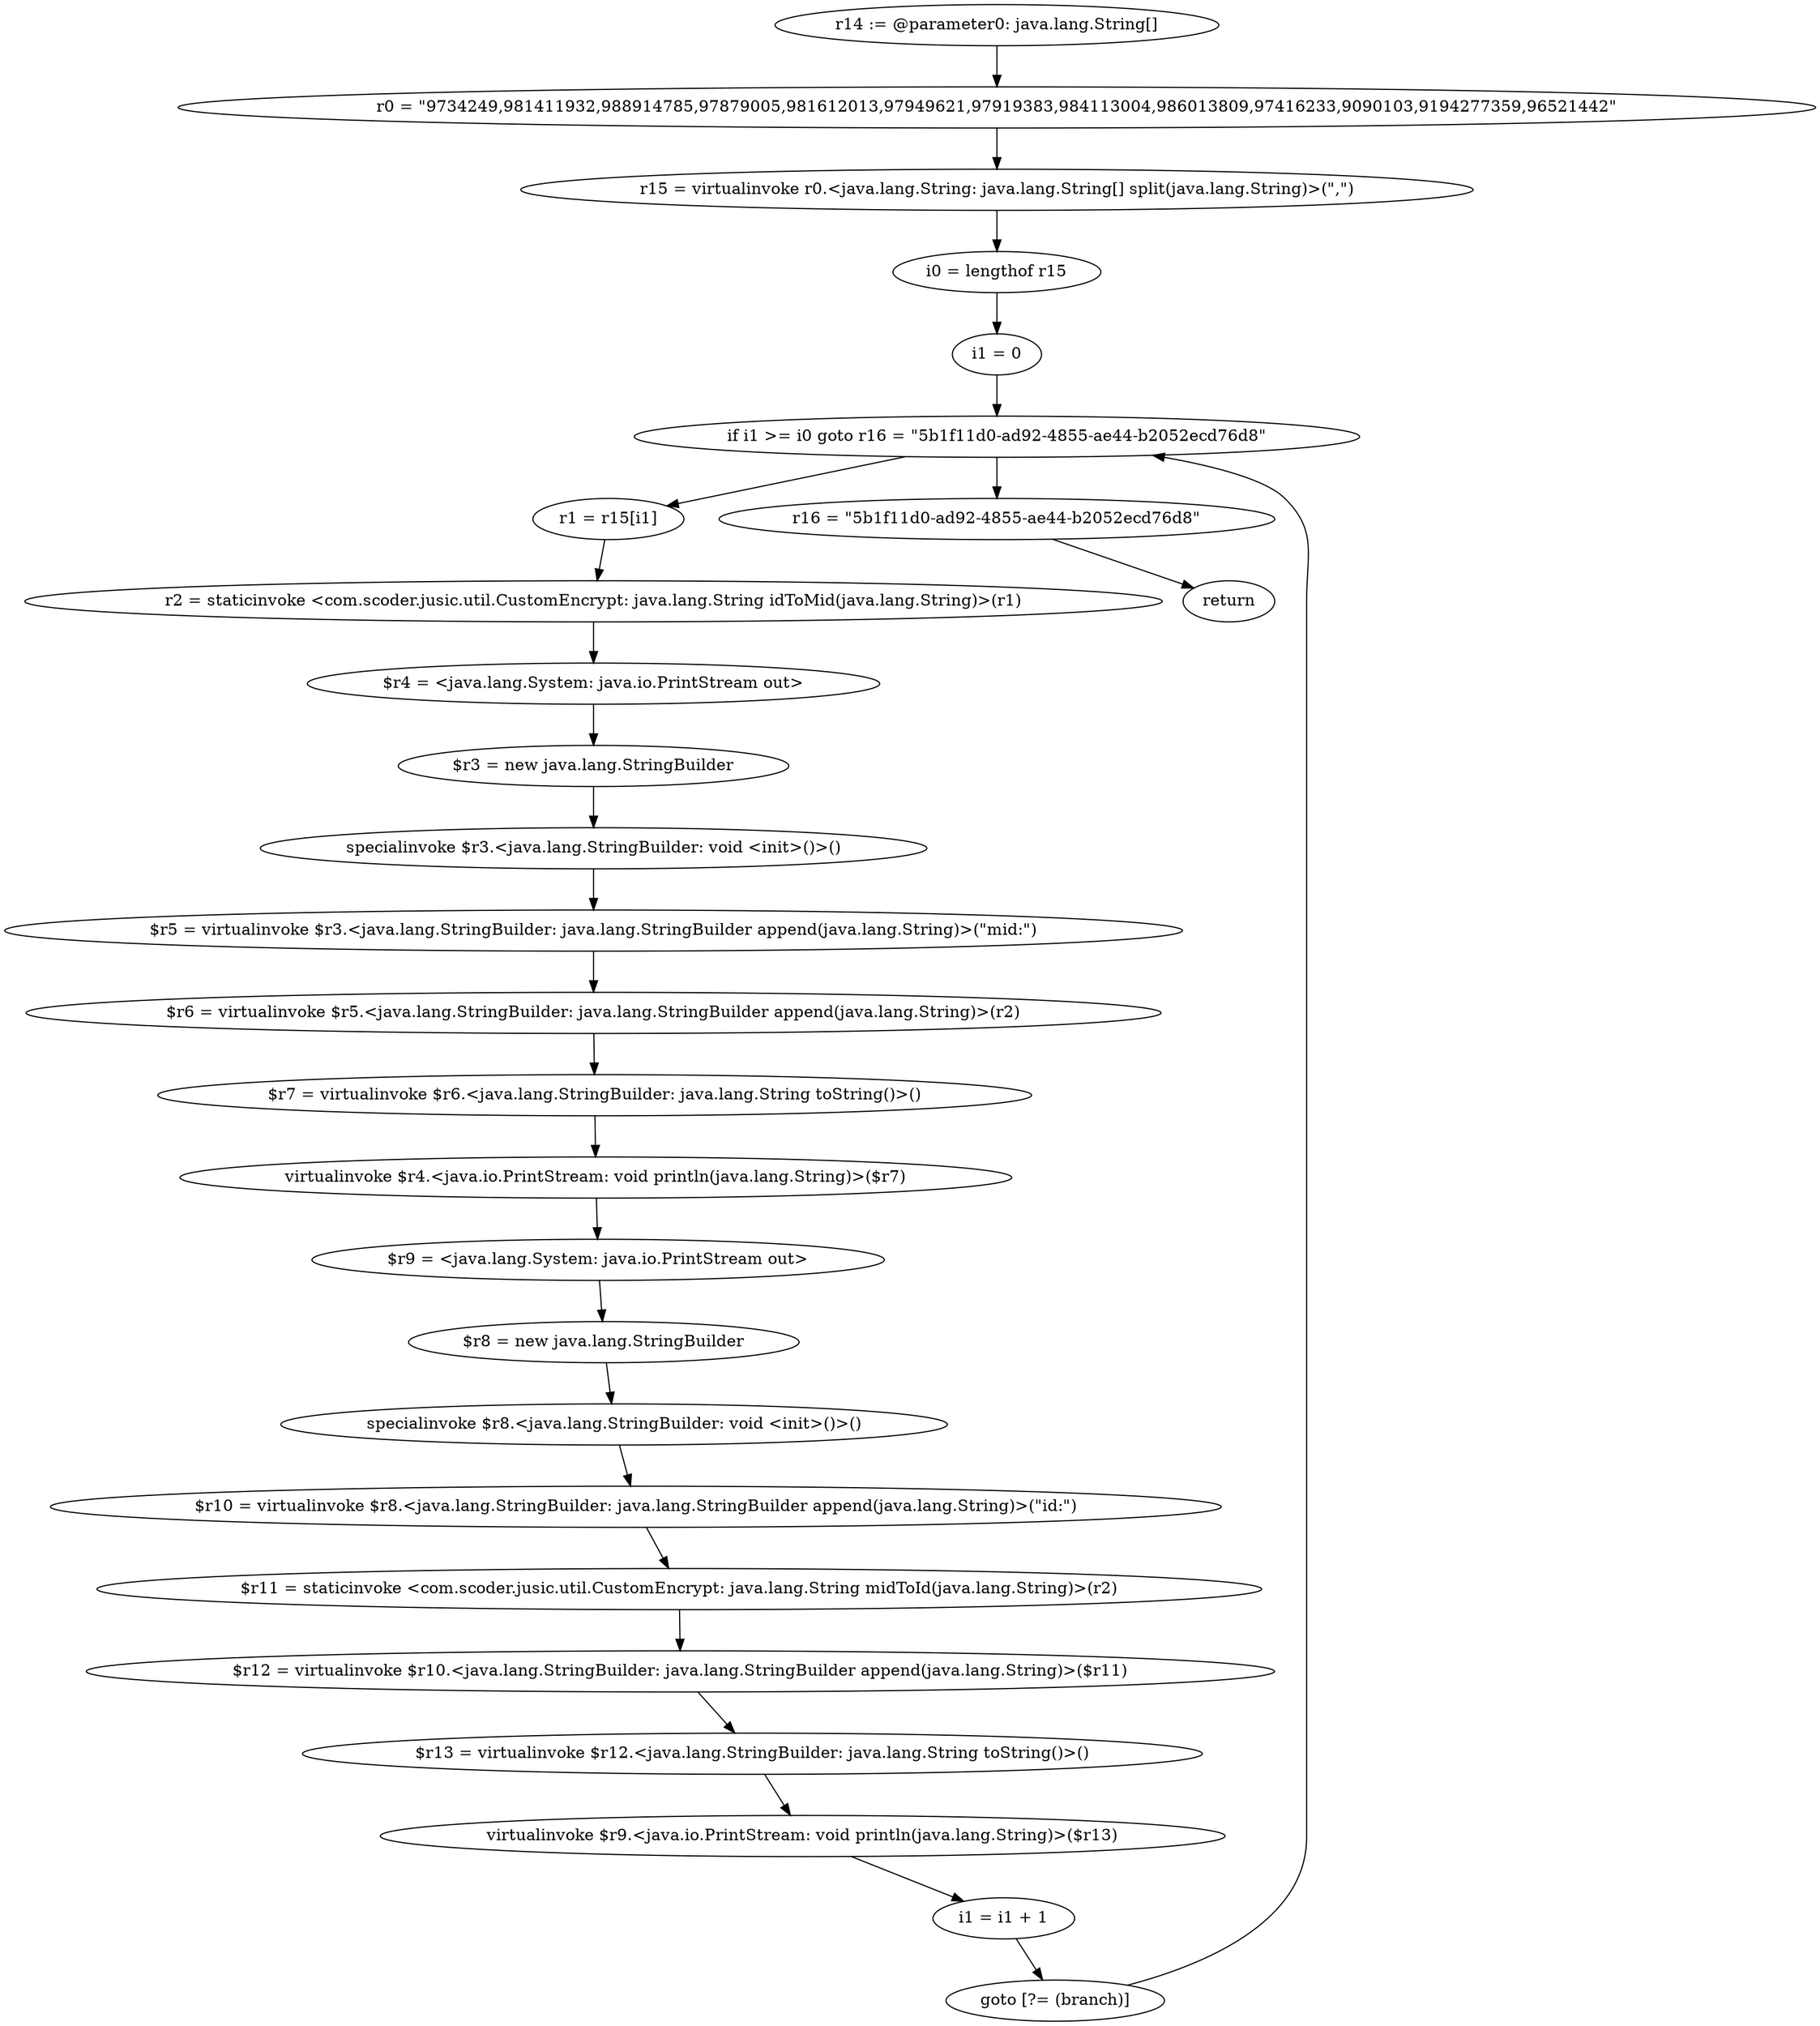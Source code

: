 digraph "unitGraph" {
    "r14 := @parameter0: java.lang.String[]"
    "r0 = \"9734249,981411932,988914785,97879005,981612013,97949621,97919383,984113004,986013809,97416233,9090103,9194277359,96521442\""
    "r15 = virtualinvoke r0.<java.lang.String: java.lang.String[] split(java.lang.String)>(\",\")"
    "i0 = lengthof r15"
    "i1 = 0"
    "if i1 >= i0 goto r16 = \"5b1f11d0-ad92-4855-ae44-b2052ecd76d8\""
    "r1 = r15[i1]"
    "r2 = staticinvoke <com.scoder.jusic.util.CustomEncrypt: java.lang.String idToMid(java.lang.String)>(r1)"
    "$r4 = <java.lang.System: java.io.PrintStream out>"
    "$r3 = new java.lang.StringBuilder"
    "specialinvoke $r3.<java.lang.StringBuilder: void <init>()>()"
    "$r5 = virtualinvoke $r3.<java.lang.StringBuilder: java.lang.StringBuilder append(java.lang.String)>(\"mid:\")"
    "$r6 = virtualinvoke $r5.<java.lang.StringBuilder: java.lang.StringBuilder append(java.lang.String)>(r2)"
    "$r7 = virtualinvoke $r6.<java.lang.StringBuilder: java.lang.String toString()>()"
    "virtualinvoke $r4.<java.io.PrintStream: void println(java.lang.String)>($r7)"
    "$r9 = <java.lang.System: java.io.PrintStream out>"
    "$r8 = new java.lang.StringBuilder"
    "specialinvoke $r8.<java.lang.StringBuilder: void <init>()>()"
    "$r10 = virtualinvoke $r8.<java.lang.StringBuilder: java.lang.StringBuilder append(java.lang.String)>(\"id:\")"
    "$r11 = staticinvoke <com.scoder.jusic.util.CustomEncrypt: java.lang.String midToId(java.lang.String)>(r2)"
    "$r12 = virtualinvoke $r10.<java.lang.StringBuilder: java.lang.StringBuilder append(java.lang.String)>($r11)"
    "$r13 = virtualinvoke $r12.<java.lang.StringBuilder: java.lang.String toString()>()"
    "virtualinvoke $r9.<java.io.PrintStream: void println(java.lang.String)>($r13)"
    "i1 = i1 + 1"
    "goto [?= (branch)]"
    "r16 = \"5b1f11d0-ad92-4855-ae44-b2052ecd76d8\""
    "return"
    "r14 := @parameter0: java.lang.String[]"->"r0 = \"9734249,981411932,988914785,97879005,981612013,97949621,97919383,984113004,986013809,97416233,9090103,9194277359,96521442\"";
    "r0 = \"9734249,981411932,988914785,97879005,981612013,97949621,97919383,984113004,986013809,97416233,9090103,9194277359,96521442\""->"r15 = virtualinvoke r0.<java.lang.String: java.lang.String[] split(java.lang.String)>(\",\")";
    "r15 = virtualinvoke r0.<java.lang.String: java.lang.String[] split(java.lang.String)>(\",\")"->"i0 = lengthof r15";
    "i0 = lengthof r15"->"i1 = 0";
    "i1 = 0"->"if i1 >= i0 goto r16 = \"5b1f11d0-ad92-4855-ae44-b2052ecd76d8\"";
    "if i1 >= i0 goto r16 = \"5b1f11d0-ad92-4855-ae44-b2052ecd76d8\""->"r1 = r15[i1]";
    "if i1 >= i0 goto r16 = \"5b1f11d0-ad92-4855-ae44-b2052ecd76d8\""->"r16 = \"5b1f11d0-ad92-4855-ae44-b2052ecd76d8\"";
    "r1 = r15[i1]"->"r2 = staticinvoke <com.scoder.jusic.util.CustomEncrypt: java.lang.String idToMid(java.lang.String)>(r1)";
    "r2 = staticinvoke <com.scoder.jusic.util.CustomEncrypt: java.lang.String idToMid(java.lang.String)>(r1)"->"$r4 = <java.lang.System: java.io.PrintStream out>";
    "$r4 = <java.lang.System: java.io.PrintStream out>"->"$r3 = new java.lang.StringBuilder";
    "$r3 = new java.lang.StringBuilder"->"specialinvoke $r3.<java.lang.StringBuilder: void <init>()>()";
    "specialinvoke $r3.<java.lang.StringBuilder: void <init>()>()"->"$r5 = virtualinvoke $r3.<java.lang.StringBuilder: java.lang.StringBuilder append(java.lang.String)>(\"mid:\")";
    "$r5 = virtualinvoke $r3.<java.lang.StringBuilder: java.lang.StringBuilder append(java.lang.String)>(\"mid:\")"->"$r6 = virtualinvoke $r5.<java.lang.StringBuilder: java.lang.StringBuilder append(java.lang.String)>(r2)";
    "$r6 = virtualinvoke $r5.<java.lang.StringBuilder: java.lang.StringBuilder append(java.lang.String)>(r2)"->"$r7 = virtualinvoke $r6.<java.lang.StringBuilder: java.lang.String toString()>()";
    "$r7 = virtualinvoke $r6.<java.lang.StringBuilder: java.lang.String toString()>()"->"virtualinvoke $r4.<java.io.PrintStream: void println(java.lang.String)>($r7)";
    "virtualinvoke $r4.<java.io.PrintStream: void println(java.lang.String)>($r7)"->"$r9 = <java.lang.System: java.io.PrintStream out>";
    "$r9 = <java.lang.System: java.io.PrintStream out>"->"$r8 = new java.lang.StringBuilder";
    "$r8 = new java.lang.StringBuilder"->"specialinvoke $r8.<java.lang.StringBuilder: void <init>()>()";
    "specialinvoke $r8.<java.lang.StringBuilder: void <init>()>()"->"$r10 = virtualinvoke $r8.<java.lang.StringBuilder: java.lang.StringBuilder append(java.lang.String)>(\"id:\")";
    "$r10 = virtualinvoke $r8.<java.lang.StringBuilder: java.lang.StringBuilder append(java.lang.String)>(\"id:\")"->"$r11 = staticinvoke <com.scoder.jusic.util.CustomEncrypt: java.lang.String midToId(java.lang.String)>(r2)";
    "$r11 = staticinvoke <com.scoder.jusic.util.CustomEncrypt: java.lang.String midToId(java.lang.String)>(r2)"->"$r12 = virtualinvoke $r10.<java.lang.StringBuilder: java.lang.StringBuilder append(java.lang.String)>($r11)";
    "$r12 = virtualinvoke $r10.<java.lang.StringBuilder: java.lang.StringBuilder append(java.lang.String)>($r11)"->"$r13 = virtualinvoke $r12.<java.lang.StringBuilder: java.lang.String toString()>()";
    "$r13 = virtualinvoke $r12.<java.lang.StringBuilder: java.lang.String toString()>()"->"virtualinvoke $r9.<java.io.PrintStream: void println(java.lang.String)>($r13)";
    "virtualinvoke $r9.<java.io.PrintStream: void println(java.lang.String)>($r13)"->"i1 = i1 + 1";
    "i1 = i1 + 1"->"goto [?= (branch)]";
    "goto [?= (branch)]"->"if i1 >= i0 goto r16 = \"5b1f11d0-ad92-4855-ae44-b2052ecd76d8\"";
    "r16 = \"5b1f11d0-ad92-4855-ae44-b2052ecd76d8\""->"return";
}
